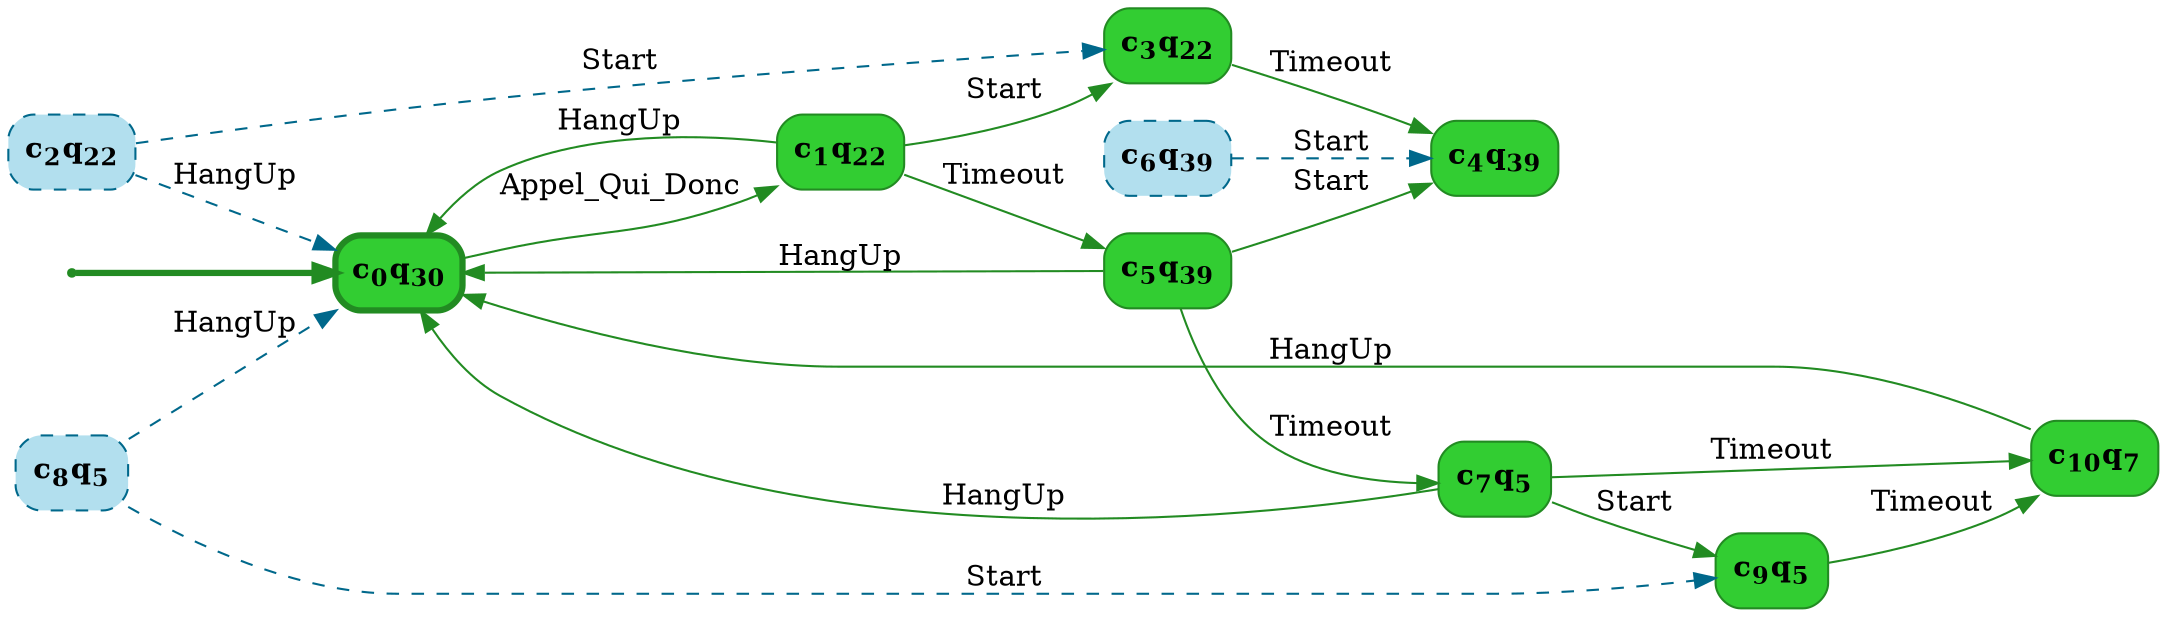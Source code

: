 digraph g {

	rankdir="LR"

	__invisible__[shape="point", color="forestgreen"]
	c0q30[label=<<b>c<sub>0</sub>q<sub>30</sub></b>>, shape="box", style="rounded, filled", fillcolor="limegreen", color="forestgreen", penwidth=3] // Initial
	c1q22[label=<<b>c<sub>1</sub>q<sub>22</sub></b>>, shape="box", style="rounded, filled", fillcolor="limegreen", color="forestgreen"]
	c3q22[label=<<b>c<sub>3</sub>q<sub>22</sub></b>>, shape="box", style="rounded, filled", fillcolor="limegreen", color="forestgreen"]
	c4q39[label=<<b>c<sub>4</sub>q<sub>39</sub></b>>, shape="box", style="rounded, filled", fillcolor="limegreen", color="forestgreen"]
	c5q39[label=<<b>c<sub>5</sub>q<sub>39</sub></b>>, shape="box", style="rounded, filled", fillcolor="limegreen", color="forestgreen"]
	c7q5[label=<<b>c<sub>7</sub>q<sub>5</sub></b>>, shape="box", style="rounded, filled", fillcolor="limegreen", color="forestgreen"]
	c9q5[label=<<b>c<sub>9</sub>q<sub>5</sub></b>>, shape="box", style="rounded, filled", fillcolor="limegreen", color="forestgreen"]
	c10q7[label=<<b>c<sub>10</sub>q<sub>7</sub></b>>, shape="box", style="rounded, filled", fillcolor="limegreen", color="forestgreen"]
	c2q22[label=<<b>c<sub>2</sub>q<sub>22</sub></b>>, shape="box", style="rounded, filled, dashed", fillcolor="lightblue2", color="deepskyblue4"]
	c6q39[label=<<b>c<sub>6</sub>q<sub>39</sub></b>>, shape="box", style="rounded, filled, dashed", fillcolor="lightblue2", color="deepskyblue4"]
	c8q5[label=<<b>c<sub>8</sub>q<sub>5</sub></b>>, shape="box", style="rounded, filled, dashed", fillcolor="lightblue2", color="deepskyblue4"]

	__invisible__ -> c0q30[penwidth=3, color="forestgreen"]
	c0q30 -> c1q22[label=<Appel_Qui_Donc>, color="forestgreen"]
	c1q22 -> c0q30[label=<HangUp>, color="forestgreen"]
	c1q22 -> c3q22[label=<Start>, color="forestgreen"]
	c3q22 -> c4q39[label=<Timeout>, color="forestgreen"]
	c1q22 -> c5q39[label=<Timeout>, color="forestgreen"]
	c5q39 -> c0q30[label=<HangUp>, color="forestgreen"]
	c5q39 -> c4q39[label=<Start>, color="forestgreen"]
	c5q39 -> c7q5[label=<Timeout>, color="forestgreen"]
	c7q5 -> c0q30[label=<HangUp>, color="forestgreen"]
	c7q5 -> c9q5[label=<Start>, color="forestgreen"]
	c9q5 -> c10q7[label=<Timeout>, color="forestgreen"]
	c10q7 -> c0q30[label=<HangUp>, color="forestgreen"]
	c7q5 -> c10q7[label=<Timeout>, color="forestgreen"]
	c2q22 -> c0q30[label=<HangUp>, color="deepskyblue4", style="dashed"]
	c2q22 -> c3q22[label=<Start>, color="deepskyblue4", style="dashed"]
	c6q39 -> c4q39[label=<Start>, color="deepskyblue4", style="dashed"]
	c8q5 -> c0q30[label=<HangUp>, color="deepskyblue4", style="dashed"]
	c8q5 -> c9q5[label=<Start>, color="deepskyblue4", style="dashed"]

}

